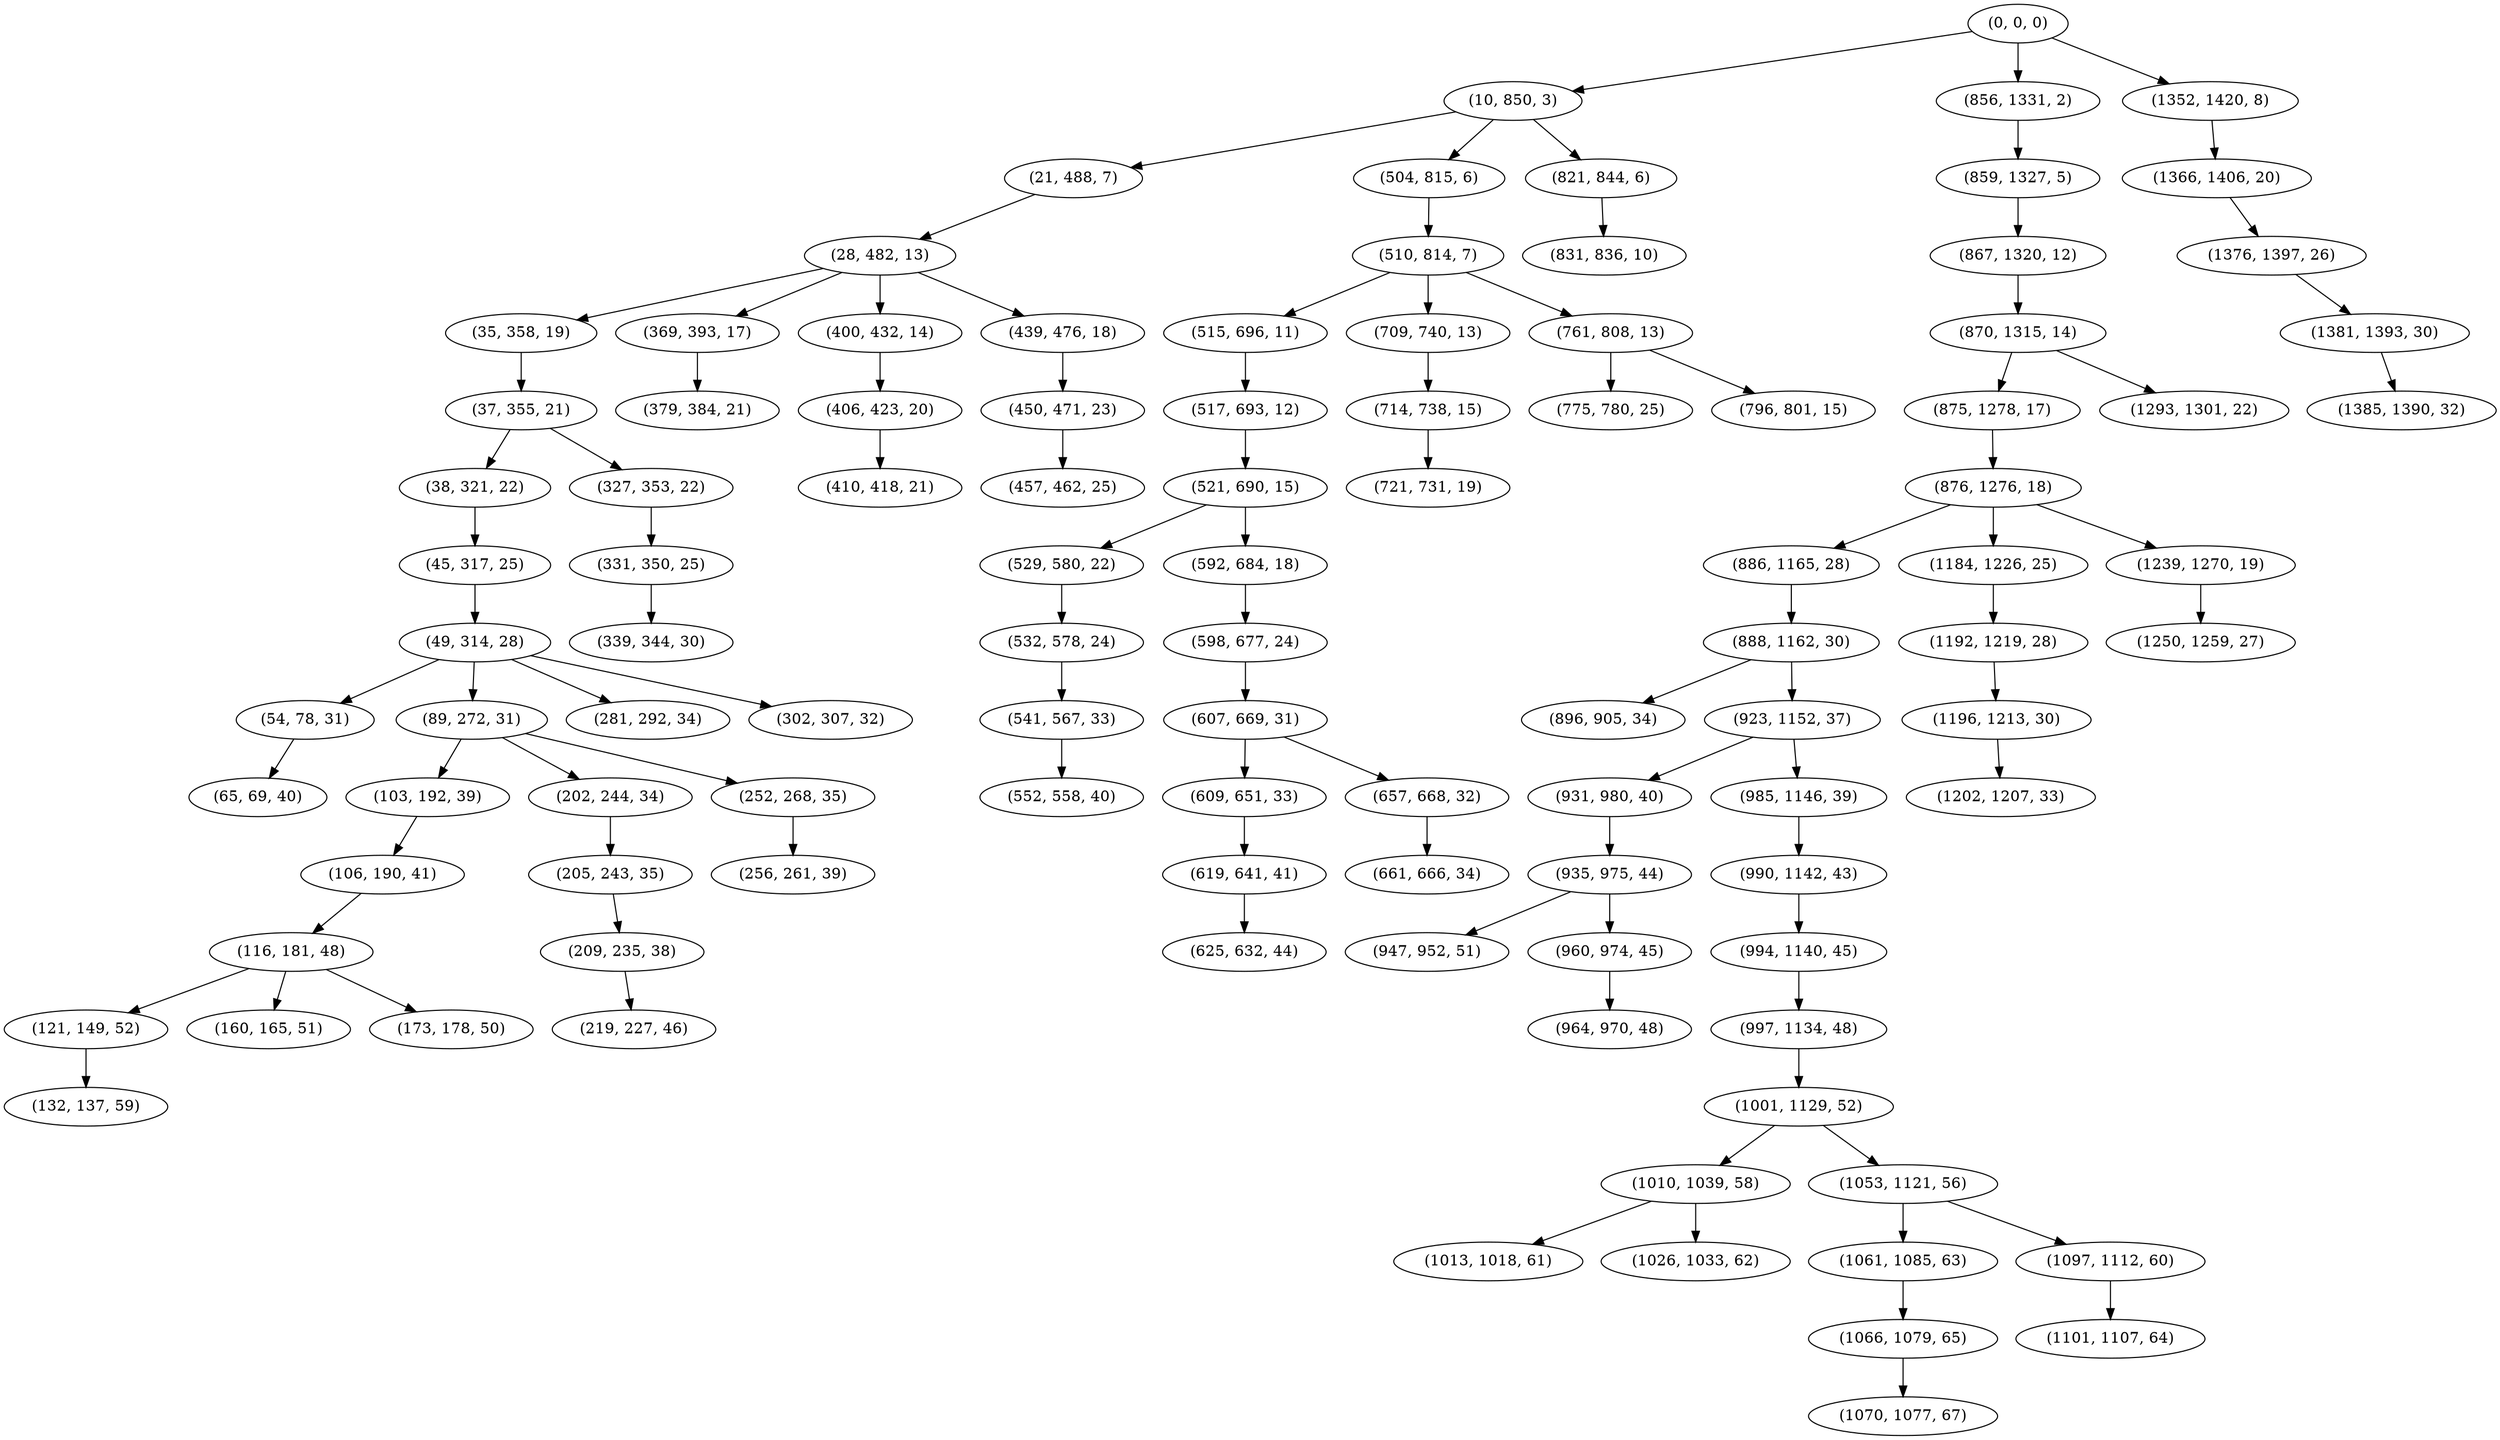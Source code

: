 digraph tree {
    "(0, 0, 0)";
    "(10, 850, 3)";
    "(21, 488, 7)";
    "(28, 482, 13)";
    "(35, 358, 19)";
    "(37, 355, 21)";
    "(38, 321, 22)";
    "(45, 317, 25)";
    "(49, 314, 28)";
    "(54, 78, 31)";
    "(65, 69, 40)";
    "(89, 272, 31)";
    "(103, 192, 39)";
    "(106, 190, 41)";
    "(116, 181, 48)";
    "(121, 149, 52)";
    "(132, 137, 59)";
    "(160, 165, 51)";
    "(173, 178, 50)";
    "(202, 244, 34)";
    "(205, 243, 35)";
    "(209, 235, 38)";
    "(219, 227, 46)";
    "(252, 268, 35)";
    "(256, 261, 39)";
    "(281, 292, 34)";
    "(302, 307, 32)";
    "(327, 353, 22)";
    "(331, 350, 25)";
    "(339, 344, 30)";
    "(369, 393, 17)";
    "(379, 384, 21)";
    "(400, 432, 14)";
    "(406, 423, 20)";
    "(410, 418, 21)";
    "(439, 476, 18)";
    "(450, 471, 23)";
    "(457, 462, 25)";
    "(504, 815, 6)";
    "(510, 814, 7)";
    "(515, 696, 11)";
    "(517, 693, 12)";
    "(521, 690, 15)";
    "(529, 580, 22)";
    "(532, 578, 24)";
    "(541, 567, 33)";
    "(552, 558, 40)";
    "(592, 684, 18)";
    "(598, 677, 24)";
    "(607, 669, 31)";
    "(609, 651, 33)";
    "(619, 641, 41)";
    "(625, 632, 44)";
    "(657, 668, 32)";
    "(661, 666, 34)";
    "(709, 740, 13)";
    "(714, 738, 15)";
    "(721, 731, 19)";
    "(761, 808, 13)";
    "(775, 780, 25)";
    "(796, 801, 15)";
    "(821, 844, 6)";
    "(831, 836, 10)";
    "(856, 1331, 2)";
    "(859, 1327, 5)";
    "(867, 1320, 12)";
    "(870, 1315, 14)";
    "(875, 1278, 17)";
    "(876, 1276, 18)";
    "(886, 1165, 28)";
    "(888, 1162, 30)";
    "(896, 905, 34)";
    "(923, 1152, 37)";
    "(931, 980, 40)";
    "(935, 975, 44)";
    "(947, 952, 51)";
    "(960, 974, 45)";
    "(964, 970, 48)";
    "(985, 1146, 39)";
    "(990, 1142, 43)";
    "(994, 1140, 45)";
    "(997, 1134, 48)";
    "(1001, 1129, 52)";
    "(1010, 1039, 58)";
    "(1013, 1018, 61)";
    "(1026, 1033, 62)";
    "(1053, 1121, 56)";
    "(1061, 1085, 63)";
    "(1066, 1079, 65)";
    "(1070, 1077, 67)";
    "(1097, 1112, 60)";
    "(1101, 1107, 64)";
    "(1184, 1226, 25)";
    "(1192, 1219, 28)";
    "(1196, 1213, 30)";
    "(1202, 1207, 33)";
    "(1239, 1270, 19)";
    "(1250, 1259, 27)";
    "(1293, 1301, 22)";
    "(1352, 1420, 8)";
    "(1366, 1406, 20)";
    "(1376, 1397, 26)";
    "(1381, 1393, 30)";
    "(1385, 1390, 32)";
    "(0, 0, 0)" -> "(10, 850, 3)";
    "(0, 0, 0)" -> "(856, 1331, 2)";
    "(0, 0, 0)" -> "(1352, 1420, 8)";
    "(10, 850, 3)" -> "(21, 488, 7)";
    "(10, 850, 3)" -> "(504, 815, 6)";
    "(10, 850, 3)" -> "(821, 844, 6)";
    "(21, 488, 7)" -> "(28, 482, 13)";
    "(28, 482, 13)" -> "(35, 358, 19)";
    "(28, 482, 13)" -> "(369, 393, 17)";
    "(28, 482, 13)" -> "(400, 432, 14)";
    "(28, 482, 13)" -> "(439, 476, 18)";
    "(35, 358, 19)" -> "(37, 355, 21)";
    "(37, 355, 21)" -> "(38, 321, 22)";
    "(37, 355, 21)" -> "(327, 353, 22)";
    "(38, 321, 22)" -> "(45, 317, 25)";
    "(45, 317, 25)" -> "(49, 314, 28)";
    "(49, 314, 28)" -> "(54, 78, 31)";
    "(49, 314, 28)" -> "(89, 272, 31)";
    "(49, 314, 28)" -> "(281, 292, 34)";
    "(49, 314, 28)" -> "(302, 307, 32)";
    "(54, 78, 31)" -> "(65, 69, 40)";
    "(89, 272, 31)" -> "(103, 192, 39)";
    "(89, 272, 31)" -> "(202, 244, 34)";
    "(89, 272, 31)" -> "(252, 268, 35)";
    "(103, 192, 39)" -> "(106, 190, 41)";
    "(106, 190, 41)" -> "(116, 181, 48)";
    "(116, 181, 48)" -> "(121, 149, 52)";
    "(116, 181, 48)" -> "(160, 165, 51)";
    "(116, 181, 48)" -> "(173, 178, 50)";
    "(121, 149, 52)" -> "(132, 137, 59)";
    "(202, 244, 34)" -> "(205, 243, 35)";
    "(205, 243, 35)" -> "(209, 235, 38)";
    "(209, 235, 38)" -> "(219, 227, 46)";
    "(252, 268, 35)" -> "(256, 261, 39)";
    "(327, 353, 22)" -> "(331, 350, 25)";
    "(331, 350, 25)" -> "(339, 344, 30)";
    "(369, 393, 17)" -> "(379, 384, 21)";
    "(400, 432, 14)" -> "(406, 423, 20)";
    "(406, 423, 20)" -> "(410, 418, 21)";
    "(439, 476, 18)" -> "(450, 471, 23)";
    "(450, 471, 23)" -> "(457, 462, 25)";
    "(504, 815, 6)" -> "(510, 814, 7)";
    "(510, 814, 7)" -> "(515, 696, 11)";
    "(510, 814, 7)" -> "(709, 740, 13)";
    "(510, 814, 7)" -> "(761, 808, 13)";
    "(515, 696, 11)" -> "(517, 693, 12)";
    "(517, 693, 12)" -> "(521, 690, 15)";
    "(521, 690, 15)" -> "(529, 580, 22)";
    "(521, 690, 15)" -> "(592, 684, 18)";
    "(529, 580, 22)" -> "(532, 578, 24)";
    "(532, 578, 24)" -> "(541, 567, 33)";
    "(541, 567, 33)" -> "(552, 558, 40)";
    "(592, 684, 18)" -> "(598, 677, 24)";
    "(598, 677, 24)" -> "(607, 669, 31)";
    "(607, 669, 31)" -> "(609, 651, 33)";
    "(607, 669, 31)" -> "(657, 668, 32)";
    "(609, 651, 33)" -> "(619, 641, 41)";
    "(619, 641, 41)" -> "(625, 632, 44)";
    "(657, 668, 32)" -> "(661, 666, 34)";
    "(709, 740, 13)" -> "(714, 738, 15)";
    "(714, 738, 15)" -> "(721, 731, 19)";
    "(761, 808, 13)" -> "(775, 780, 25)";
    "(761, 808, 13)" -> "(796, 801, 15)";
    "(821, 844, 6)" -> "(831, 836, 10)";
    "(856, 1331, 2)" -> "(859, 1327, 5)";
    "(859, 1327, 5)" -> "(867, 1320, 12)";
    "(867, 1320, 12)" -> "(870, 1315, 14)";
    "(870, 1315, 14)" -> "(875, 1278, 17)";
    "(870, 1315, 14)" -> "(1293, 1301, 22)";
    "(875, 1278, 17)" -> "(876, 1276, 18)";
    "(876, 1276, 18)" -> "(886, 1165, 28)";
    "(876, 1276, 18)" -> "(1184, 1226, 25)";
    "(876, 1276, 18)" -> "(1239, 1270, 19)";
    "(886, 1165, 28)" -> "(888, 1162, 30)";
    "(888, 1162, 30)" -> "(896, 905, 34)";
    "(888, 1162, 30)" -> "(923, 1152, 37)";
    "(923, 1152, 37)" -> "(931, 980, 40)";
    "(923, 1152, 37)" -> "(985, 1146, 39)";
    "(931, 980, 40)" -> "(935, 975, 44)";
    "(935, 975, 44)" -> "(947, 952, 51)";
    "(935, 975, 44)" -> "(960, 974, 45)";
    "(960, 974, 45)" -> "(964, 970, 48)";
    "(985, 1146, 39)" -> "(990, 1142, 43)";
    "(990, 1142, 43)" -> "(994, 1140, 45)";
    "(994, 1140, 45)" -> "(997, 1134, 48)";
    "(997, 1134, 48)" -> "(1001, 1129, 52)";
    "(1001, 1129, 52)" -> "(1010, 1039, 58)";
    "(1001, 1129, 52)" -> "(1053, 1121, 56)";
    "(1010, 1039, 58)" -> "(1013, 1018, 61)";
    "(1010, 1039, 58)" -> "(1026, 1033, 62)";
    "(1053, 1121, 56)" -> "(1061, 1085, 63)";
    "(1053, 1121, 56)" -> "(1097, 1112, 60)";
    "(1061, 1085, 63)" -> "(1066, 1079, 65)";
    "(1066, 1079, 65)" -> "(1070, 1077, 67)";
    "(1097, 1112, 60)" -> "(1101, 1107, 64)";
    "(1184, 1226, 25)" -> "(1192, 1219, 28)";
    "(1192, 1219, 28)" -> "(1196, 1213, 30)";
    "(1196, 1213, 30)" -> "(1202, 1207, 33)";
    "(1239, 1270, 19)" -> "(1250, 1259, 27)";
    "(1352, 1420, 8)" -> "(1366, 1406, 20)";
    "(1366, 1406, 20)" -> "(1376, 1397, 26)";
    "(1376, 1397, 26)" -> "(1381, 1393, 30)";
    "(1381, 1393, 30)" -> "(1385, 1390, 32)";
}
